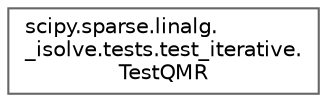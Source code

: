 digraph "Graphical Class Hierarchy"
{
 // LATEX_PDF_SIZE
  bgcolor="transparent";
  edge [fontname=Helvetica,fontsize=10,labelfontname=Helvetica,labelfontsize=10];
  node [fontname=Helvetica,fontsize=10,shape=box,height=0.2,width=0.4];
  rankdir="LR";
  Node0 [id="Node000000",label="scipy.sparse.linalg.\l_isolve.tests.test_iterative.\lTestQMR",height=0.2,width=0.4,color="grey40", fillcolor="white", style="filled",URL="$df/d58/classscipy_1_1sparse_1_1linalg_1_1__isolve_1_1tests_1_1test__iterative_1_1TestQMR.html",tooltip=" "];
}
